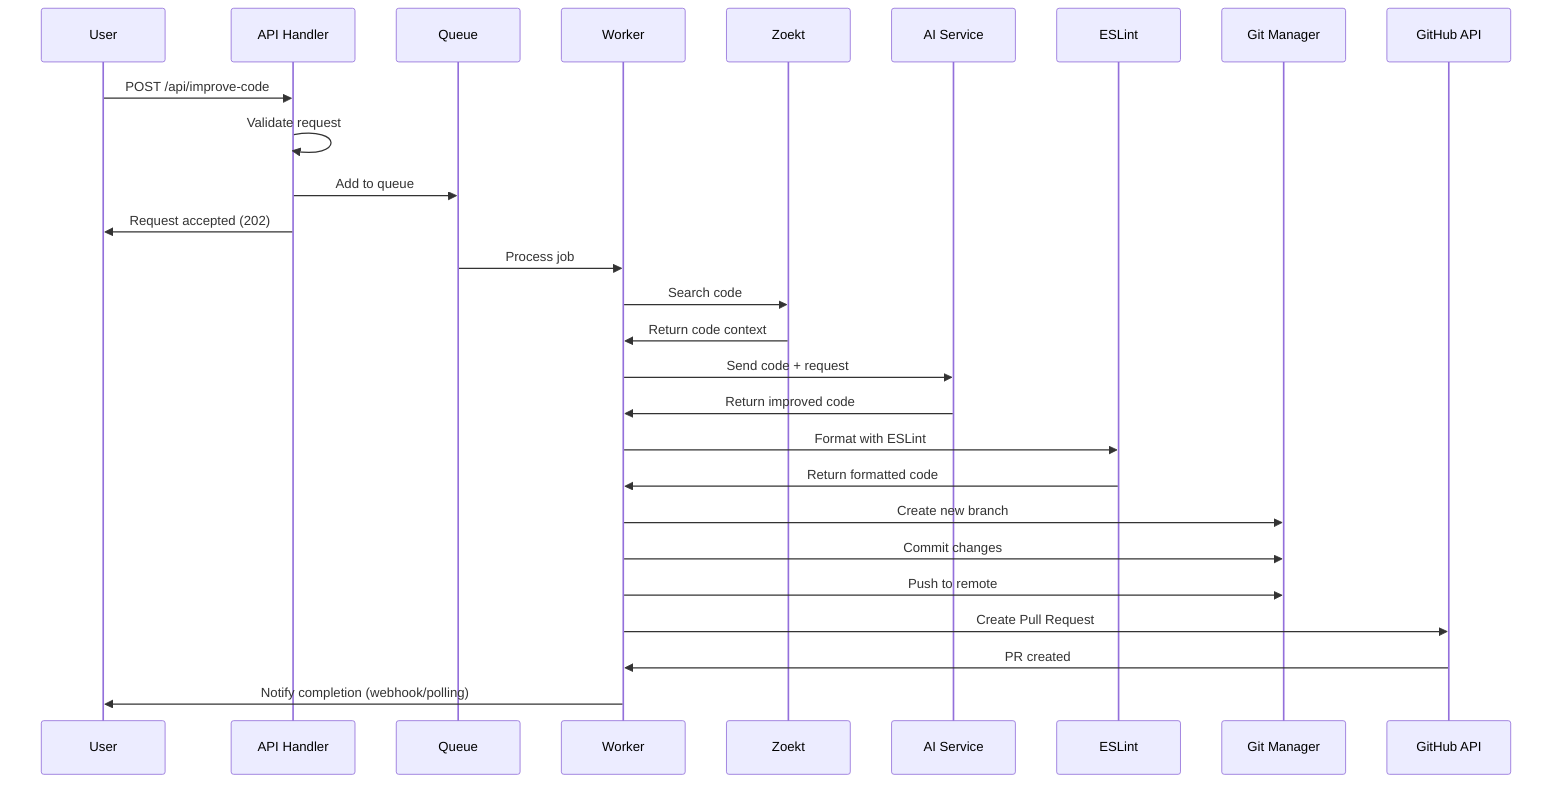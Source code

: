 sequenceDiagram
    participant U as User
    participant API as API Handler
    participant Q as Queue
    participant W as Worker
    participant Z as Zoekt
    participant AI as AI Service
    participant E as ESLint
    participant G as Git Manager
    participant GH as GitHub API
    
    U->>API: POST /api/improve-code
    API->>API: Validate request
    API->>Q: Add to queue
    API->>U: Request accepted (202)
    
    Q->>W: Process job
    W->>Z: Search code
    Z->>W: Return code context
    
    W->>AI: Send code + request
    AI->>W: Return improved code
    
    W->>E: Format with ESLint
    E->>W: Return formatted code
    
    W->>G: Create new branch
    W->>G: Commit changes
    W->>G: Push to remote
    
    W->>GH: Create Pull Request
    GH->>W: PR created
    
    W->>U: Notify completion (webhook/polling)